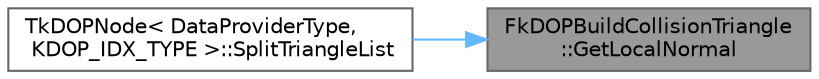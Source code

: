 digraph "FkDOPBuildCollisionTriangle::GetLocalNormal"
{
 // INTERACTIVE_SVG=YES
 // LATEX_PDF_SIZE
  bgcolor="transparent";
  edge [fontname=Helvetica,fontsize=10,labelfontname=Helvetica,labelfontsize=10];
  node [fontname=Helvetica,fontsize=10,shape=box,height=0.2,width=0.4];
  rankdir="RL";
  Node1 [id="Node000001",label="FkDOPBuildCollisionTriangle\l::GetLocalNormal",height=0.2,width=0.4,color="gray40", fillcolor="grey60", style="filled", fontcolor="black",tooltip=" "];
  Node1 -> Node2 [id="edge1_Node000001_Node000002",dir="back",color="steelblue1",style="solid",tooltip=" "];
  Node2 [id="Node000002",label="TkDOPNode\< DataProviderType,\l KDOP_IDX_TYPE \>::SplitTriangleList",height=0.2,width=0.4,color="grey40", fillcolor="white", style="filled",URL="$da/d46/structTkDOPNode.html#a110ada8f66a732849968cf3806a2e9a9",tooltip=" "];
}

